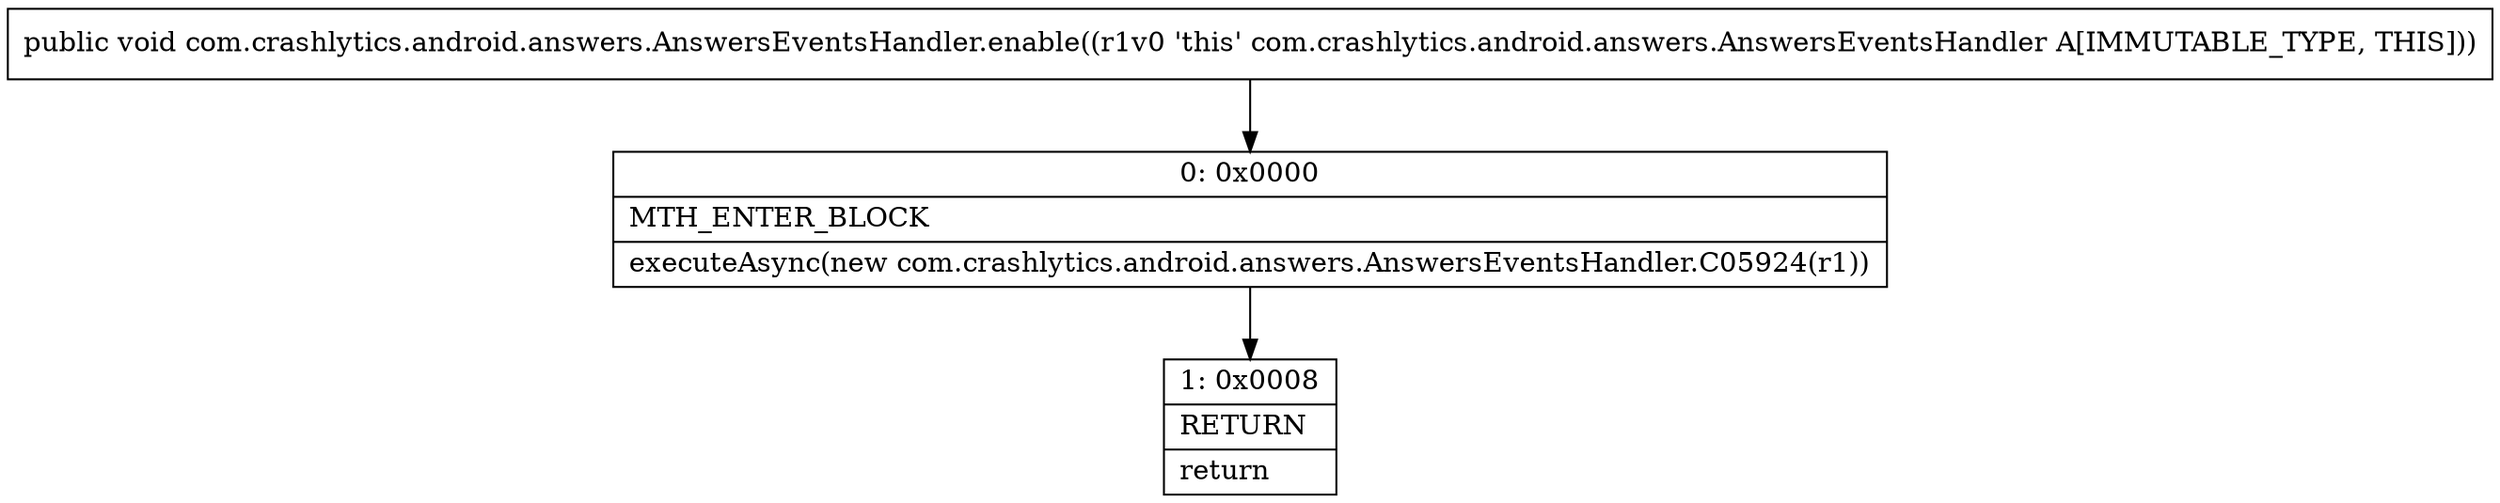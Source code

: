 digraph "CFG forcom.crashlytics.android.answers.AnswersEventsHandler.enable()V" {
Node_0 [shape=record,label="{0\:\ 0x0000|MTH_ENTER_BLOCK\l|executeAsync(new com.crashlytics.android.answers.AnswersEventsHandler.C05924(r1))\l}"];
Node_1 [shape=record,label="{1\:\ 0x0008|RETURN\l|return\l}"];
MethodNode[shape=record,label="{public void com.crashlytics.android.answers.AnswersEventsHandler.enable((r1v0 'this' com.crashlytics.android.answers.AnswersEventsHandler A[IMMUTABLE_TYPE, THIS])) }"];
MethodNode -> Node_0;
Node_0 -> Node_1;
}

